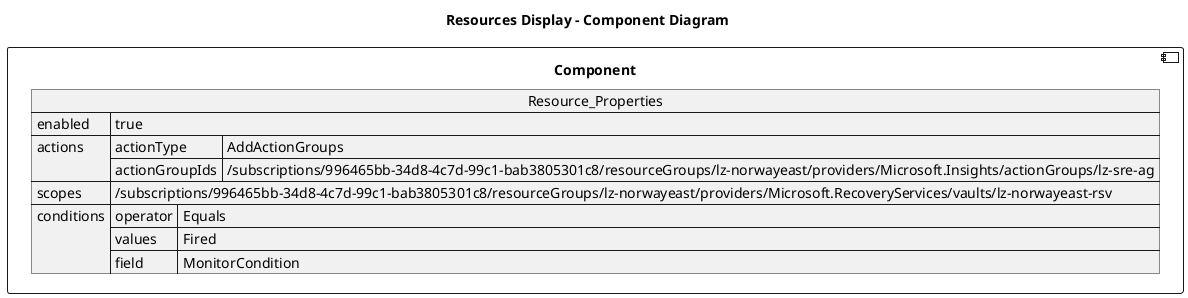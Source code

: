 @startuml

title Resources Display - Component Diagram

component Component {

json  Resource_Properties {
  "enabled": true,
  "actions": [
    {
      "actionType": "AddActionGroups",
      "actionGroupIds": [
        "/subscriptions/996465bb-34d8-4c7d-99c1-bab3805301c8/resourceGroups/lz-norwayeast/providers/Microsoft.Insights/actionGroups/lz-sre-ag"
      ]
    }
  ],
  "scopes": [
    "/subscriptions/996465bb-34d8-4c7d-99c1-bab3805301c8/resourceGroups/lz-norwayeast/providers/Microsoft.RecoveryServices/vaults/lz-norwayeast-rsv"
  ],
  "conditions": [
    {
      "operator": "Equals",
      "values": [
        "Fired"
      ],
      "field": "MonitorCondition"
    }
  ]
}
}
@enduml
